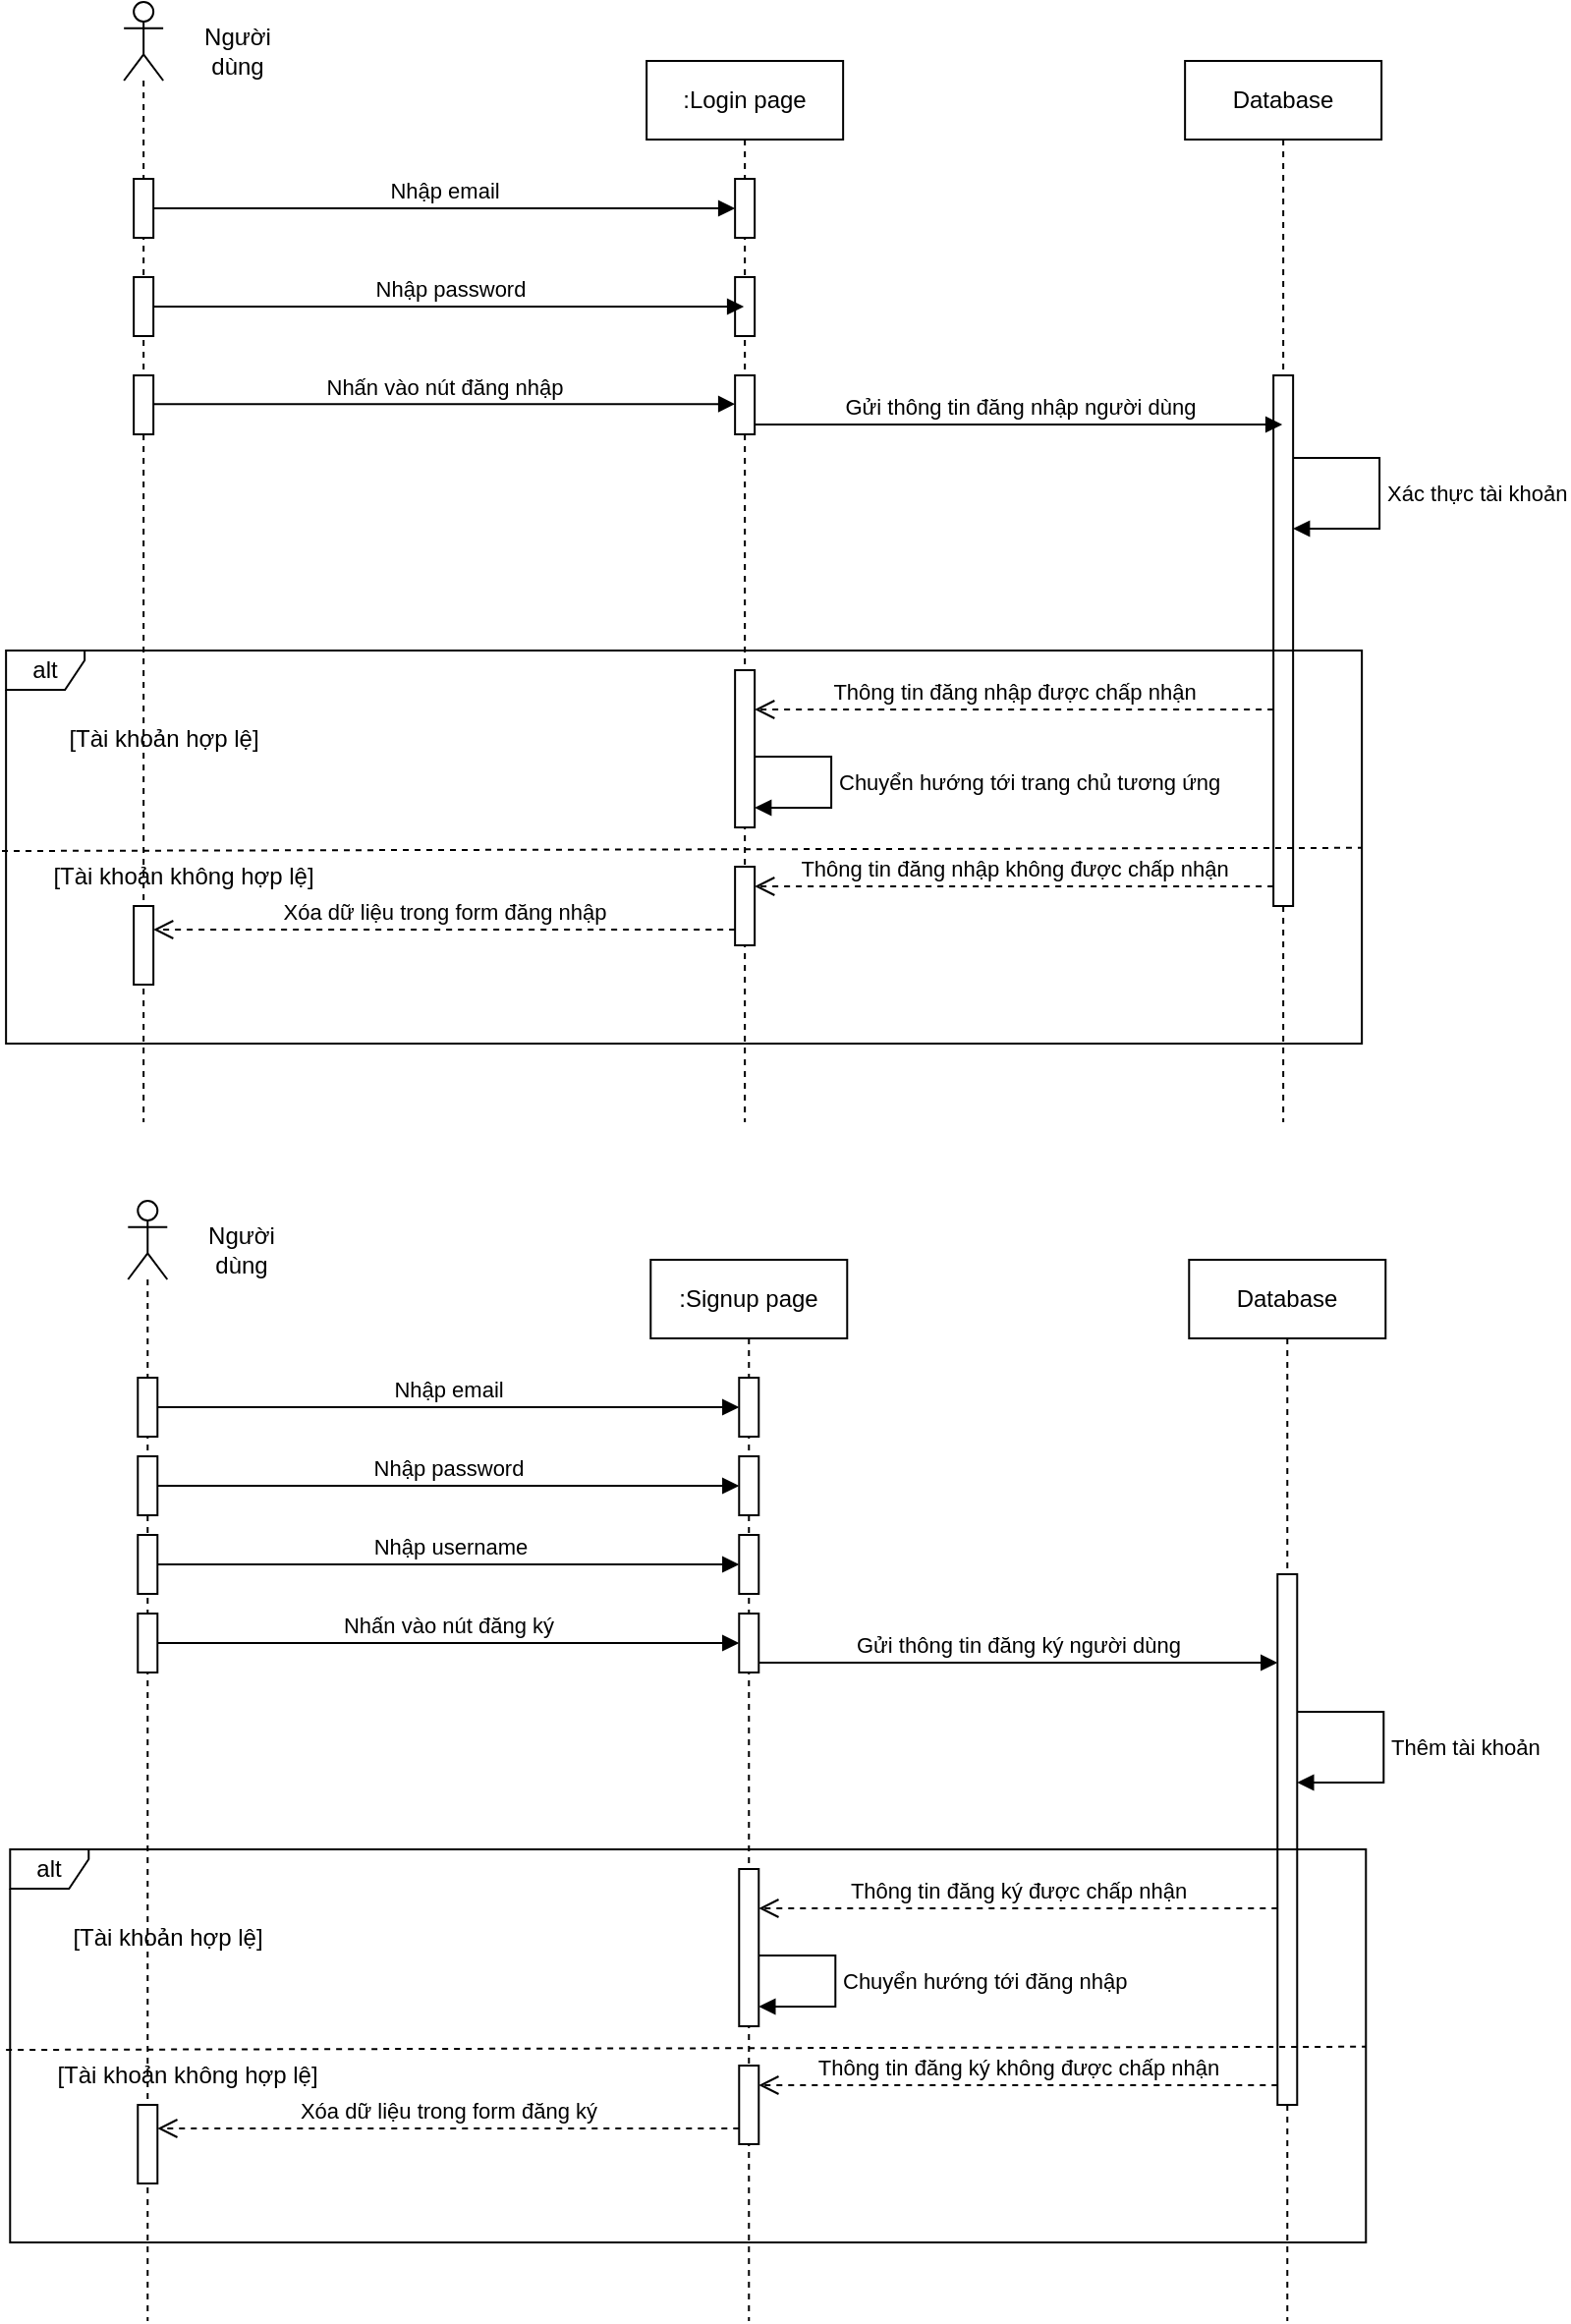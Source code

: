 <mxfile version="22.1.2" type="device">
  <diagram name="Page-1" id="2YBvvXClWsGukQMizWep">
    <mxGraphModel dx="789" dy="924" grid="1" gridSize="10" guides="1" tooltips="1" connect="1" arrows="1" fold="1" page="1" pageScale="1" pageWidth="850" pageHeight="1100" math="0" shadow="0">
      <root>
        <mxCell id="0" />
        <mxCell id="1" parent="0" />
        <mxCell id="aM9ryv3xv72pqoxQDRHE-1" value=":Login page" style="shape=umlLifeline;perimeter=lifelinePerimeter;whiteSpace=wrap;html=1;container=0;dropTarget=0;collapsible=0;recursiveResize=0;outlineConnect=0;portConstraint=eastwest;newEdgeStyle={&quot;edgeStyle&quot;:&quot;elbowEdgeStyle&quot;,&quot;elbow&quot;:&quot;vertical&quot;,&quot;curved&quot;:0,&quot;rounded&quot;:0};" parent="1" vertex="1">
          <mxGeometry x="358.07" y="60" width="100" height="540" as="geometry" />
        </mxCell>
        <mxCell id="aM9ryv3xv72pqoxQDRHE-2" value="" style="html=1;points=[];perimeter=orthogonalPerimeter;outlineConnect=0;targetShapes=umlLifeline;portConstraint=eastwest;newEdgeStyle={&quot;edgeStyle&quot;:&quot;elbowEdgeStyle&quot;,&quot;elbow&quot;:&quot;vertical&quot;,&quot;curved&quot;:0,&quot;rounded&quot;:0};" parent="aM9ryv3xv72pqoxQDRHE-1" vertex="1">
          <mxGeometry x="45" y="60" width="10" height="30" as="geometry" />
        </mxCell>
        <mxCell id="1ztCujCBdUlmkWiKOD6x-5" value="" style="html=1;points=[[0,0,0,0,5],[0,1,0,0,-5],[1,0,0,0,5],[1,1,0,0,-5]];perimeter=orthogonalPerimeter;outlineConnect=0;targetShapes=umlLifeline;portConstraint=eastwest;newEdgeStyle={&quot;curved&quot;:0,&quot;rounded&quot;:0};" vertex="1" parent="aM9ryv3xv72pqoxQDRHE-1">
          <mxGeometry x="45" y="110" width="10" height="30" as="geometry" />
        </mxCell>
        <mxCell id="1ztCujCBdUlmkWiKOD6x-9" value="" style="html=1;points=[[0,0,0,0,5],[0,1,0,0,-5],[1,0,0,0,5],[1,1,0,0,-5]];perimeter=orthogonalPerimeter;outlineConnect=0;targetShapes=umlLifeline;portConstraint=eastwest;newEdgeStyle={&quot;curved&quot;:0,&quot;rounded&quot;:0};" vertex="1" parent="aM9ryv3xv72pqoxQDRHE-1">
          <mxGeometry x="45" y="160" width="10" height="30" as="geometry" />
        </mxCell>
        <mxCell id="aM9ryv3xv72pqoxQDRHE-5" value="Database" style="shape=umlLifeline;perimeter=lifelinePerimeter;whiteSpace=wrap;html=1;container=0;dropTarget=0;collapsible=0;recursiveResize=0;outlineConnect=0;portConstraint=eastwest;newEdgeStyle={&quot;edgeStyle&quot;:&quot;elbowEdgeStyle&quot;,&quot;elbow&quot;:&quot;vertical&quot;,&quot;curved&quot;:0,&quot;rounded&quot;:0};" parent="1" vertex="1">
          <mxGeometry x="632.07" y="60" width="100" height="540" as="geometry" />
        </mxCell>
        <mxCell id="aM9ryv3xv72pqoxQDRHE-6" value="" style="html=1;points=[];perimeter=orthogonalPerimeter;outlineConnect=0;targetShapes=umlLifeline;portConstraint=eastwest;newEdgeStyle={&quot;edgeStyle&quot;:&quot;elbowEdgeStyle&quot;,&quot;elbow&quot;:&quot;vertical&quot;,&quot;curved&quot;:0,&quot;rounded&quot;:0};" parent="aM9ryv3xv72pqoxQDRHE-5" vertex="1">
          <mxGeometry x="45" y="160" width="10" height="270" as="geometry" />
        </mxCell>
        <mxCell id="k5Xjpb8x-PNmJcn1PBJ5-22" value="Xác thực tài khoản" style="html=1;align=left;spacingLeft=2;endArrow=block;rounded=0;edgeStyle=orthogonalEdgeStyle;curved=0;rounded=0;" parent="aM9ryv3xv72pqoxQDRHE-5" source="aM9ryv3xv72pqoxQDRHE-6" target="aM9ryv3xv72pqoxQDRHE-6" edge="1">
          <mxGeometry relative="1" as="geometry">
            <mxPoint x="60.93" y="201.5" as="sourcePoint" />
            <Array as="points">
              <mxPoint x="99" y="202" />
              <mxPoint x="99" y="238" />
            </Array>
            <mxPoint x="55.001" y="238.5" as="targetPoint" />
          </mxGeometry>
        </mxCell>
        <mxCell id="1ztCujCBdUlmkWiKOD6x-1" value="Nhập email" style="html=1;verticalAlign=bottom;endArrow=block;curved=0;rounded=0;" edge="1" parent="1" source="k5Xjpb8x-PNmJcn1PBJ5-11" target="aM9ryv3xv72pqoxQDRHE-2">
          <mxGeometry width="80" relative="1" as="geometry">
            <mxPoint x="222.07" y="250" as="sourcePoint" />
            <mxPoint x="452.07" y="290" as="targetPoint" />
          </mxGeometry>
        </mxCell>
        <mxCell id="1ztCujCBdUlmkWiKOD6x-6" value="Nhập password" style="html=1;verticalAlign=bottom;endArrow=block;curved=0;rounded=0;" edge="1" parent="1" source="1ztCujCBdUlmkWiKOD6x-3" target="aM9ryv3xv72pqoxQDRHE-1">
          <mxGeometry width="80" relative="1" as="geometry">
            <mxPoint x="132.07" y="145" as="sourcePoint" />
            <mxPoint x="413.07" y="145" as="targetPoint" />
          </mxGeometry>
        </mxCell>
        <mxCell id="1ztCujCBdUlmkWiKOD6x-10" value="Nhấn vào nút đăng nhập" style="html=1;verticalAlign=bottom;endArrow=block;curved=0;rounded=0;entryX=0;entryY=0;entryDx=0;entryDy=5;entryPerimeter=0;" edge="1" parent="1" source="1ztCujCBdUlmkWiKOD6x-39">
          <mxGeometry width="80" relative="1" as="geometry">
            <mxPoint x="152.07" y="250" as="sourcePoint" />
            <mxPoint x="403.07" y="234.58" as="targetPoint" />
          </mxGeometry>
        </mxCell>
        <mxCell id="1ztCujCBdUlmkWiKOD6x-11" value="Gửi thông tin đăng nhập người dùng" style="html=1;verticalAlign=bottom;endArrow=block;curved=0;rounded=0;exitX=1;exitY=1;exitDx=0;exitDy=-5;exitPerimeter=0;" edge="1" parent="1" source="1ztCujCBdUlmkWiKOD6x-9" target="aM9ryv3xv72pqoxQDRHE-5">
          <mxGeometry width="80" relative="1" as="geometry">
            <mxPoint x="522.07" y="280" as="sourcePoint" />
            <mxPoint x="602.07" y="280" as="targetPoint" />
          </mxGeometry>
        </mxCell>
        <mxCell id="1ztCujCBdUlmkWiKOD6x-13" value="alt" style="shape=umlFrame;whiteSpace=wrap;html=1;pointerEvents=0;width=40;height=20;" vertex="1" parent="1">
          <mxGeometry x="32.07" y="360" width="690" height="200" as="geometry" />
        </mxCell>
        <mxCell id="1ztCujCBdUlmkWiKOD6x-14" value="" style="endArrow=none;dashed=1;html=1;rounded=0;entryX=1;entryY=0.502;entryDx=0;entryDy=0;entryPerimeter=0;exitX=-0.003;exitY=0.51;exitDx=0;exitDy=0;exitPerimeter=0;" edge="1" parent="1" source="1ztCujCBdUlmkWiKOD6x-13" target="1ztCujCBdUlmkWiKOD6x-13">
          <mxGeometry width="50" height="50" relative="1" as="geometry">
            <mxPoint x="402.07" y="470" as="sourcePoint" />
            <mxPoint x="452.07" y="420" as="targetPoint" />
          </mxGeometry>
        </mxCell>
        <mxCell id="1ztCujCBdUlmkWiKOD6x-15" value="" style="html=1;points=[[0,0,0,0,5],[0,1,0,0,-5],[1,0,0,0,5],[1,1,0,0,-5]];perimeter=orthogonalPerimeter;outlineConnect=0;targetShapes=umlLifeline;portConstraint=eastwest;newEdgeStyle={&quot;curved&quot;:0,&quot;rounded&quot;:0};" vertex="1" parent="1">
          <mxGeometry x="403.07" y="370" width="10" height="80" as="geometry" />
        </mxCell>
        <mxCell id="1ztCujCBdUlmkWiKOD6x-16" value="Thông tin đăng nhập được chấp nhận" style="html=1;verticalAlign=bottom;endArrow=open;dashed=1;endSize=8;curved=0;rounded=0;" edge="1" parent="1">
          <mxGeometry relative="1" as="geometry">
            <mxPoint x="677.07" y="390" as="sourcePoint" />
            <mxPoint x="413.07" y="390" as="targetPoint" />
          </mxGeometry>
        </mxCell>
        <mxCell id="1ztCujCBdUlmkWiKOD6x-21" value="Chuyển hướng tới trang chủ tương ứng" style="html=1;align=left;spacingLeft=2;endArrow=block;rounded=0;edgeStyle=orthogonalEdgeStyle;curved=0;rounded=0;" edge="1" parent="1" source="1ztCujCBdUlmkWiKOD6x-15" target="1ztCujCBdUlmkWiKOD6x-15">
          <mxGeometry relative="1" as="geometry">
            <mxPoint x="432.07" y="414" as="sourcePoint" />
            <Array as="points">
              <mxPoint x="452.07" y="414" />
              <mxPoint x="452.07" y="440" />
            </Array>
            <mxPoint x="432.07" y="450" as="targetPoint" />
          </mxGeometry>
        </mxCell>
        <mxCell id="1ztCujCBdUlmkWiKOD6x-22" value="[Tài khoản hợp lệ]" style="text;html=1;align=center;verticalAlign=middle;resizable=0;points=[];autosize=1;strokeColor=none;fillColor=none;" vertex="1" parent="1">
          <mxGeometry x="52.07" y="390" width="120" height="30" as="geometry" />
        </mxCell>
        <mxCell id="1ztCujCBdUlmkWiKOD6x-24" value="[Tài khoản không hợp lệ]" style="text;html=1;align=center;verticalAlign=middle;resizable=0;points=[];autosize=1;strokeColor=none;fillColor=none;" vertex="1" parent="1">
          <mxGeometry x="42.07" y="460" width="160" height="30" as="geometry" />
        </mxCell>
        <mxCell id="1ztCujCBdUlmkWiKOD6x-25" value="" style="html=1;points=[[0,0,0,0,5],[0,1,0,0,-5],[1,0,0,0,5],[1,1,0,0,-5]];perimeter=orthogonalPerimeter;outlineConnect=0;targetShapes=umlLifeline;portConstraint=eastwest;newEdgeStyle={&quot;curved&quot;:0,&quot;rounded&quot;:0};" vertex="1" parent="1">
          <mxGeometry x="403.07" y="470" width="10" height="40" as="geometry" />
        </mxCell>
        <mxCell id="1ztCujCBdUlmkWiKOD6x-26" value="Thông tin đăng nhập không được chấp nhận" style="html=1;verticalAlign=bottom;endArrow=open;dashed=1;endSize=8;curved=0;rounded=0;" edge="1" parent="1">
          <mxGeometry relative="1" as="geometry">
            <mxPoint x="677.07" y="480" as="sourcePoint" />
            <mxPoint x="413.07" y="480.0" as="targetPoint" />
          </mxGeometry>
        </mxCell>
        <mxCell id="1ztCujCBdUlmkWiKOD6x-38" value="" style="shape=umlLifeline;perimeter=lifelinePerimeter;whiteSpace=wrap;html=1;container=1;dropTarget=0;collapsible=0;recursiveResize=0;outlineConnect=0;portConstraint=eastwest;newEdgeStyle={&quot;curved&quot;:0,&quot;rounded&quot;:0};participant=umlActor;" vertex="1" parent="1">
          <mxGeometry x="92.07" y="30" width="20" height="570" as="geometry" />
        </mxCell>
        <mxCell id="k5Xjpb8x-PNmJcn1PBJ5-11" value="" style="html=1;points=[[0,0,0,0,5],[0,1,0,0,-5],[1,0,0,0,5],[1,1,0,0,-5]];perimeter=orthogonalPerimeter;outlineConnect=0;targetShapes=umlLifeline;portConstraint=eastwest;newEdgeStyle={&quot;curved&quot;:0,&quot;rounded&quot;:0};" parent="1ztCujCBdUlmkWiKOD6x-38" vertex="1">
          <mxGeometry x="5" y="90" width="10" height="30" as="geometry" />
        </mxCell>
        <mxCell id="1ztCujCBdUlmkWiKOD6x-3" value="" style="html=1;points=[[0,0,0,0,5],[0,1,0,0,-5],[1,0,0,0,5],[1,1,0,0,-5]];perimeter=orthogonalPerimeter;outlineConnect=0;targetShapes=umlLifeline;portConstraint=eastwest;newEdgeStyle={&quot;curved&quot;:0,&quot;rounded&quot;:0};" vertex="1" parent="1ztCujCBdUlmkWiKOD6x-38">
          <mxGeometry x="5" y="140" width="10" height="30" as="geometry" />
        </mxCell>
        <mxCell id="1ztCujCBdUlmkWiKOD6x-39" value="" style="html=1;points=[[0,0,0,0,5],[0,1,0,0,-5],[1,0,0,0,5],[1,1,0,0,-5]];perimeter=orthogonalPerimeter;outlineConnect=0;targetShapes=umlLifeline;portConstraint=eastwest;newEdgeStyle={&quot;curved&quot;:0,&quot;rounded&quot;:0};" vertex="1" parent="1ztCujCBdUlmkWiKOD6x-38">
          <mxGeometry x="5" y="190" width="10" height="30" as="geometry" />
        </mxCell>
        <mxCell id="1ztCujCBdUlmkWiKOD6x-37" value="" style="html=1;points=[[0,0,0,0,5],[0,1,0,0,-5],[1,0,0,0,5],[1,1,0,0,-5]];perimeter=orthogonalPerimeter;outlineConnect=0;targetShapes=umlLifeline;portConstraint=eastwest;newEdgeStyle={&quot;curved&quot;:0,&quot;rounded&quot;:0};" vertex="1" parent="1ztCujCBdUlmkWiKOD6x-38">
          <mxGeometry x="5" y="460" width="10" height="40" as="geometry" />
        </mxCell>
        <mxCell id="1ztCujCBdUlmkWiKOD6x-40" value="Xóa dữ liệu trong form đăng nhập" style="html=1;verticalAlign=bottom;endArrow=open;dashed=1;endSize=8;curved=0;rounded=0;" edge="1" parent="1" target="1ztCujCBdUlmkWiKOD6x-37">
          <mxGeometry x="0.001" relative="1" as="geometry">
            <mxPoint x="403.07" y="502" as="sourcePoint" />
            <mxPoint x="97.07" y="502" as="targetPoint" />
            <mxPoint as="offset" />
          </mxGeometry>
        </mxCell>
        <mxCell id="1ztCujCBdUlmkWiKOD6x-42" value="Người dùng" style="text;html=1;strokeColor=none;fillColor=none;align=center;verticalAlign=middle;whiteSpace=wrap;rounded=0;" vertex="1" parent="1">
          <mxGeometry x="120" y="40" width="60" height="30" as="geometry" />
        </mxCell>
        <mxCell id="1ztCujCBdUlmkWiKOD6x-70" value=":Signup page" style="shape=umlLifeline;perimeter=lifelinePerimeter;whiteSpace=wrap;html=1;container=0;dropTarget=0;collapsible=0;recursiveResize=0;outlineConnect=0;portConstraint=eastwest;newEdgeStyle={&quot;edgeStyle&quot;:&quot;elbowEdgeStyle&quot;,&quot;elbow&quot;:&quot;vertical&quot;,&quot;curved&quot;:0,&quot;rounded&quot;:0};" vertex="1" parent="1">
          <mxGeometry x="360.14" y="670" width="100" height="540" as="geometry" />
        </mxCell>
        <mxCell id="1ztCujCBdUlmkWiKOD6x-71" value="" style="html=1;points=[];perimeter=orthogonalPerimeter;outlineConnect=0;targetShapes=umlLifeline;portConstraint=eastwest;newEdgeStyle={&quot;edgeStyle&quot;:&quot;elbowEdgeStyle&quot;,&quot;elbow&quot;:&quot;vertical&quot;,&quot;curved&quot;:0,&quot;rounded&quot;:0};" vertex="1" parent="1ztCujCBdUlmkWiKOD6x-70">
          <mxGeometry x="45" y="60" width="10" height="30" as="geometry" />
        </mxCell>
        <mxCell id="1ztCujCBdUlmkWiKOD6x-72" value="" style="html=1;points=[[0,0,0,0,5],[0,1,0,0,-5],[1,0,0,0,5],[1,1,0,0,-5]];perimeter=orthogonalPerimeter;outlineConnect=0;targetShapes=umlLifeline;portConstraint=eastwest;newEdgeStyle={&quot;curved&quot;:0,&quot;rounded&quot;:0};" vertex="1" parent="1ztCujCBdUlmkWiKOD6x-70">
          <mxGeometry x="45" y="100" width="10" height="30" as="geometry" />
        </mxCell>
        <mxCell id="1ztCujCBdUlmkWiKOD6x-99" value="" style="html=1;points=[[0,0,0,0,5],[0,1,0,0,-5],[1,0,0,0,5],[1,1,0,0,-5]];perimeter=orthogonalPerimeter;outlineConnect=0;targetShapes=umlLifeline;portConstraint=eastwest;newEdgeStyle={&quot;curved&quot;:0,&quot;rounded&quot;:0};" vertex="1" parent="1ztCujCBdUlmkWiKOD6x-70">
          <mxGeometry x="45" y="140" width="10" height="30" as="geometry" />
        </mxCell>
        <mxCell id="1ztCujCBdUlmkWiKOD6x-73" value="" style="html=1;points=[[0,0,0,0,5],[0,1,0,0,-5],[1,0,0,0,5],[1,1,0,0,-5]];perimeter=orthogonalPerimeter;outlineConnect=0;targetShapes=umlLifeline;portConstraint=eastwest;newEdgeStyle={&quot;curved&quot;:0,&quot;rounded&quot;:0};" vertex="1" parent="1ztCujCBdUlmkWiKOD6x-70">
          <mxGeometry x="45" y="180" width="10" height="30" as="geometry" />
        </mxCell>
        <mxCell id="1ztCujCBdUlmkWiKOD6x-74" value="Database" style="shape=umlLifeline;perimeter=lifelinePerimeter;whiteSpace=wrap;html=1;container=0;dropTarget=0;collapsible=0;recursiveResize=0;outlineConnect=0;portConstraint=eastwest;newEdgeStyle={&quot;edgeStyle&quot;:&quot;elbowEdgeStyle&quot;,&quot;elbow&quot;:&quot;vertical&quot;,&quot;curved&quot;:0,&quot;rounded&quot;:0};" vertex="1" parent="1">
          <mxGeometry x="634.14" y="670" width="100" height="540" as="geometry" />
        </mxCell>
        <mxCell id="1ztCujCBdUlmkWiKOD6x-75" value="" style="html=1;points=[];perimeter=orthogonalPerimeter;outlineConnect=0;targetShapes=umlLifeline;portConstraint=eastwest;newEdgeStyle={&quot;edgeStyle&quot;:&quot;elbowEdgeStyle&quot;,&quot;elbow&quot;:&quot;vertical&quot;,&quot;curved&quot;:0,&quot;rounded&quot;:0};" vertex="1" parent="1ztCujCBdUlmkWiKOD6x-74">
          <mxGeometry x="45" y="160" width="10" height="270" as="geometry" />
        </mxCell>
        <mxCell id="1ztCujCBdUlmkWiKOD6x-76" value="Thêm tài khoản" style="html=1;align=left;spacingLeft=2;endArrow=block;rounded=0;edgeStyle=orthogonalEdgeStyle;curved=0;rounded=0;" edge="1" parent="1ztCujCBdUlmkWiKOD6x-74">
          <mxGeometry relative="1" as="geometry">
            <mxPoint x="55" y="230" as="sourcePoint" />
            <Array as="points">
              <mxPoint x="99" y="230" />
              <mxPoint x="99" y="266" />
            </Array>
            <mxPoint x="55" y="266" as="targetPoint" />
          </mxGeometry>
        </mxCell>
        <mxCell id="1ztCujCBdUlmkWiKOD6x-77" value="Nhập email" style="html=1;verticalAlign=bottom;endArrow=block;curved=0;rounded=0;" edge="1" parent="1" source="1ztCujCBdUlmkWiKOD6x-91" target="1ztCujCBdUlmkWiKOD6x-71">
          <mxGeometry width="80" relative="1" as="geometry">
            <mxPoint x="224.14" y="860" as="sourcePoint" />
            <mxPoint x="454.14" y="900" as="targetPoint" />
          </mxGeometry>
        </mxCell>
        <mxCell id="1ztCujCBdUlmkWiKOD6x-78" value="Nhập password" style="html=1;verticalAlign=bottom;endArrow=block;curved=0;rounded=0;" edge="1" parent="1" source="1ztCujCBdUlmkWiKOD6x-92" target="1ztCujCBdUlmkWiKOD6x-72">
          <mxGeometry width="80" relative="1" as="geometry">
            <mxPoint x="134.14" y="755" as="sourcePoint" />
            <mxPoint x="415.14" y="755" as="targetPoint" />
          </mxGeometry>
        </mxCell>
        <mxCell id="1ztCujCBdUlmkWiKOD6x-79" value="Nhấn vào nút đăng ký" style="html=1;verticalAlign=bottom;endArrow=block;curved=0;rounded=0;" edge="1" parent="1" source="1ztCujCBdUlmkWiKOD6x-93" target="1ztCujCBdUlmkWiKOD6x-73">
          <mxGeometry width="80" relative="1" as="geometry">
            <mxPoint x="154.14" y="860" as="sourcePoint" />
            <mxPoint x="405.14" y="844.58" as="targetPoint" />
          </mxGeometry>
        </mxCell>
        <mxCell id="1ztCujCBdUlmkWiKOD6x-80" value="Gửi thông tin đăng ký người dùng" style="html=1;verticalAlign=bottom;endArrow=block;curved=0;rounded=0;exitX=1;exitY=1;exitDx=0;exitDy=-5;exitPerimeter=0;" edge="1" parent="1" source="1ztCujCBdUlmkWiKOD6x-73" target="1ztCujCBdUlmkWiKOD6x-75">
          <mxGeometry x="0.001" width="80" relative="1" as="geometry">
            <mxPoint x="524.14" y="890" as="sourcePoint" />
            <mxPoint x="604.14" y="890" as="targetPoint" />
            <mxPoint as="offset" />
          </mxGeometry>
        </mxCell>
        <mxCell id="1ztCujCBdUlmkWiKOD6x-81" value="alt" style="shape=umlFrame;whiteSpace=wrap;html=1;pointerEvents=0;width=40;height=20;" vertex="1" parent="1">
          <mxGeometry x="34.14" y="970" width="690" height="200" as="geometry" />
        </mxCell>
        <mxCell id="1ztCujCBdUlmkWiKOD6x-82" value="" style="endArrow=none;dashed=1;html=1;rounded=0;entryX=1;entryY=0.502;entryDx=0;entryDy=0;entryPerimeter=0;exitX=-0.003;exitY=0.51;exitDx=0;exitDy=0;exitPerimeter=0;" edge="1" parent="1" source="1ztCujCBdUlmkWiKOD6x-81" target="1ztCujCBdUlmkWiKOD6x-81">
          <mxGeometry width="50" height="50" relative="1" as="geometry">
            <mxPoint x="404.14" y="1080" as="sourcePoint" />
            <mxPoint x="454.14" y="1030" as="targetPoint" />
          </mxGeometry>
        </mxCell>
        <mxCell id="1ztCujCBdUlmkWiKOD6x-83" value="" style="html=1;points=[[0,0,0,0,5],[0,1,0,0,-5],[1,0,0,0,5],[1,1,0,0,-5]];perimeter=orthogonalPerimeter;outlineConnect=0;targetShapes=umlLifeline;portConstraint=eastwest;newEdgeStyle={&quot;curved&quot;:0,&quot;rounded&quot;:0};" vertex="1" parent="1">
          <mxGeometry x="405.14" y="980" width="10" height="80" as="geometry" />
        </mxCell>
        <mxCell id="1ztCujCBdUlmkWiKOD6x-84" value="Thông tin đăng ký được chấp nhận" style="html=1;verticalAlign=bottom;endArrow=open;dashed=1;endSize=8;curved=0;rounded=0;" edge="1" parent="1">
          <mxGeometry relative="1" as="geometry">
            <mxPoint x="679.14" y="1000" as="sourcePoint" />
            <mxPoint x="415.14" y="1000" as="targetPoint" />
          </mxGeometry>
        </mxCell>
        <mxCell id="1ztCujCBdUlmkWiKOD6x-85" value="Chuyển hướng tới đăng nhập" style="html=1;align=left;spacingLeft=2;endArrow=block;rounded=0;edgeStyle=orthogonalEdgeStyle;curved=0;rounded=0;" edge="1" parent="1" source="1ztCujCBdUlmkWiKOD6x-83" target="1ztCujCBdUlmkWiKOD6x-83">
          <mxGeometry relative="1" as="geometry">
            <mxPoint x="434.14" y="1024" as="sourcePoint" />
            <Array as="points">
              <mxPoint x="454.14" y="1024" />
              <mxPoint x="454.14" y="1050" />
            </Array>
            <mxPoint x="434.14" y="1060" as="targetPoint" />
          </mxGeometry>
        </mxCell>
        <mxCell id="1ztCujCBdUlmkWiKOD6x-86" value="[Tài khoản hợp lệ]" style="text;html=1;align=center;verticalAlign=middle;resizable=0;points=[];autosize=1;strokeColor=none;fillColor=none;" vertex="1" parent="1">
          <mxGeometry x="54.14" y="1000" width="120" height="30" as="geometry" />
        </mxCell>
        <mxCell id="1ztCujCBdUlmkWiKOD6x-87" value="[Tài khoản không hợp lệ]" style="text;html=1;align=center;verticalAlign=middle;resizable=0;points=[];autosize=1;strokeColor=none;fillColor=none;" vertex="1" parent="1">
          <mxGeometry x="44.14" y="1070" width="160" height="30" as="geometry" />
        </mxCell>
        <mxCell id="1ztCujCBdUlmkWiKOD6x-88" value="" style="html=1;points=[[0,0,0,0,5],[0,1,0,0,-5],[1,0,0,0,5],[1,1,0,0,-5]];perimeter=orthogonalPerimeter;outlineConnect=0;targetShapes=umlLifeline;portConstraint=eastwest;newEdgeStyle={&quot;curved&quot;:0,&quot;rounded&quot;:0};" vertex="1" parent="1">
          <mxGeometry x="405.14" y="1080" width="10" height="40" as="geometry" />
        </mxCell>
        <mxCell id="1ztCujCBdUlmkWiKOD6x-89" value="Thông tin đăng ký không được chấp nhận" style="html=1;verticalAlign=bottom;endArrow=open;dashed=1;endSize=8;curved=0;rounded=0;" edge="1" parent="1">
          <mxGeometry relative="1" as="geometry">
            <mxPoint x="679.14" y="1090" as="sourcePoint" />
            <mxPoint x="415.14" y="1090" as="targetPoint" />
          </mxGeometry>
        </mxCell>
        <mxCell id="1ztCujCBdUlmkWiKOD6x-90" value="" style="shape=umlLifeline;perimeter=lifelinePerimeter;whiteSpace=wrap;html=1;container=1;dropTarget=0;collapsible=0;recursiveResize=0;outlineConnect=0;portConstraint=eastwest;newEdgeStyle={&quot;curved&quot;:0,&quot;rounded&quot;:0};participant=umlActor;" vertex="1" parent="1">
          <mxGeometry x="94.14" y="640" width="20" height="570" as="geometry" />
        </mxCell>
        <mxCell id="1ztCujCBdUlmkWiKOD6x-91" value="" style="html=1;points=[[0,0,0,0,5],[0,1,0,0,-5],[1,0,0,0,5],[1,1,0,0,-5]];perimeter=orthogonalPerimeter;outlineConnect=0;targetShapes=umlLifeline;portConstraint=eastwest;newEdgeStyle={&quot;curved&quot;:0,&quot;rounded&quot;:0};" vertex="1" parent="1ztCujCBdUlmkWiKOD6x-90">
          <mxGeometry x="5" y="90" width="10" height="30" as="geometry" />
        </mxCell>
        <mxCell id="1ztCujCBdUlmkWiKOD6x-92" value="" style="html=1;points=[[0,0,0,0,5],[0,1,0,0,-5],[1,0,0,0,5],[1,1,0,0,-5]];perimeter=orthogonalPerimeter;outlineConnect=0;targetShapes=umlLifeline;portConstraint=eastwest;newEdgeStyle={&quot;curved&quot;:0,&quot;rounded&quot;:0};" vertex="1" parent="1ztCujCBdUlmkWiKOD6x-90">
          <mxGeometry x="5" y="130" width="10" height="30" as="geometry" />
        </mxCell>
        <mxCell id="1ztCujCBdUlmkWiKOD6x-93" value="" style="html=1;points=[[0,0,0,0,5],[0,1,0,0,-5],[1,0,0,0,5],[1,1,0,0,-5]];perimeter=orthogonalPerimeter;outlineConnect=0;targetShapes=umlLifeline;portConstraint=eastwest;newEdgeStyle={&quot;curved&quot;:0,&quot;rounded&quot;:0};" vertex="1" parent="1ztCujCBdUlmkWiKOD6x-90">
          <mxGeometry x="5" y="210" width="10" height="30" as="geometry" />
        </mxCell>
        <mxCell id="1ztCujCBdUlmkWiKOD6x-94" value="" style="html=1;points=[[0,0,0,0,5],[0,1,0,0,-5],[1,0,0,0,5],[1,1,0,0,-5]];perimeter=orthogonalPerimeter;outlineConnect=0;targetShapes=umlLifeline;portConstraint=eastwest;newEdgeStyle={&quot;curved&quot;:0,&quot;rounded&quot;:0};" vertex="1" parent="1ztCujCBdUlmkWiKOD6x-90">
          <mxGeometry x="5" y="460" width="10" height="40" as="geometry" />
        </mxCell>
        <mxCell id="1ztCujCBdUlmkWiKOD6x-98" value="" style="html=1;points=[[0,0,0,0,5],[0,1,0,0,-5],[1,0,0,0,5],[1,1,0,0,-5]];perimeter=orthogonalPerimeter;outlineConnect=0;targetShapes=umlLifeline;portConstraint=eastwest;newEdgeStyle={&quot;curved&quot;:0,&quot;rounded&quot;:0};" vertex="1" parent="1ztCujCBdUlmkWiKOD6x-90">
          <mxGeometry x="5" y="170" width="10" height="30" as="geometry" />
        </mxCell>
        <mxCell id="1ztCujCBdUlmkWiKOD6x-95" value="Xóa dữ liệu trong form đăng ký" style="html=1;verticalAlign=bottom;endArrow=open;dashed=1;endSize=8;curved=0;rounded=0;" edge="1" parent="1" target="1ztCujCBdUlmkWiKOD6x-94">
          <mxGeometry x="0.001" relative="1" as="geometry">
            <mxPoint x="405.14" y="1112" as="sourcePoint" />
            <mxPoint x="99.14" y="1112" as="targetPoint" />
            <mxPoint as="offset" />
          </mxGeometry>
        </mxCell>
        <mxCell id="1ztCujCBdUlmkWiKOD6x-96" value="Người dùng" style="text;html=1;strokeColor=none;fillColor=none;align=center;verticalAlign=middle;whiteSpace=wrap;rounded=0;" vertex="1" parent="1">
          <mxGeometry x="122.07" y="650" width="60" height="30" as="geometry" />
        </mxCell>
        <mxCell id="1ztCujCBdUlmkWiKOD6x-100" value="Nhập username" style="html=1;verticalAlign=bottom;endArrow=block;curved=0;rounded=0;" edge="1" parent="1" source="1ztCujCBdUlmkWiKOD6x-98" target="1ztCujCBdUlmkWiKOD6x-99">
          <mxGeometry x="0.003" width="80" relative="1" as="geometry">
            <mxPoint x="150" y="820" as="sourcePoint" />
            <mxPoint x="405.14" y="837.0" as="targetPoint" />
            <mxPoint as="offset" />
          </mxGeometry>
        </mxCell>
      </root>
    </mxGraphModel>
  </diagram>
</mxfile>

